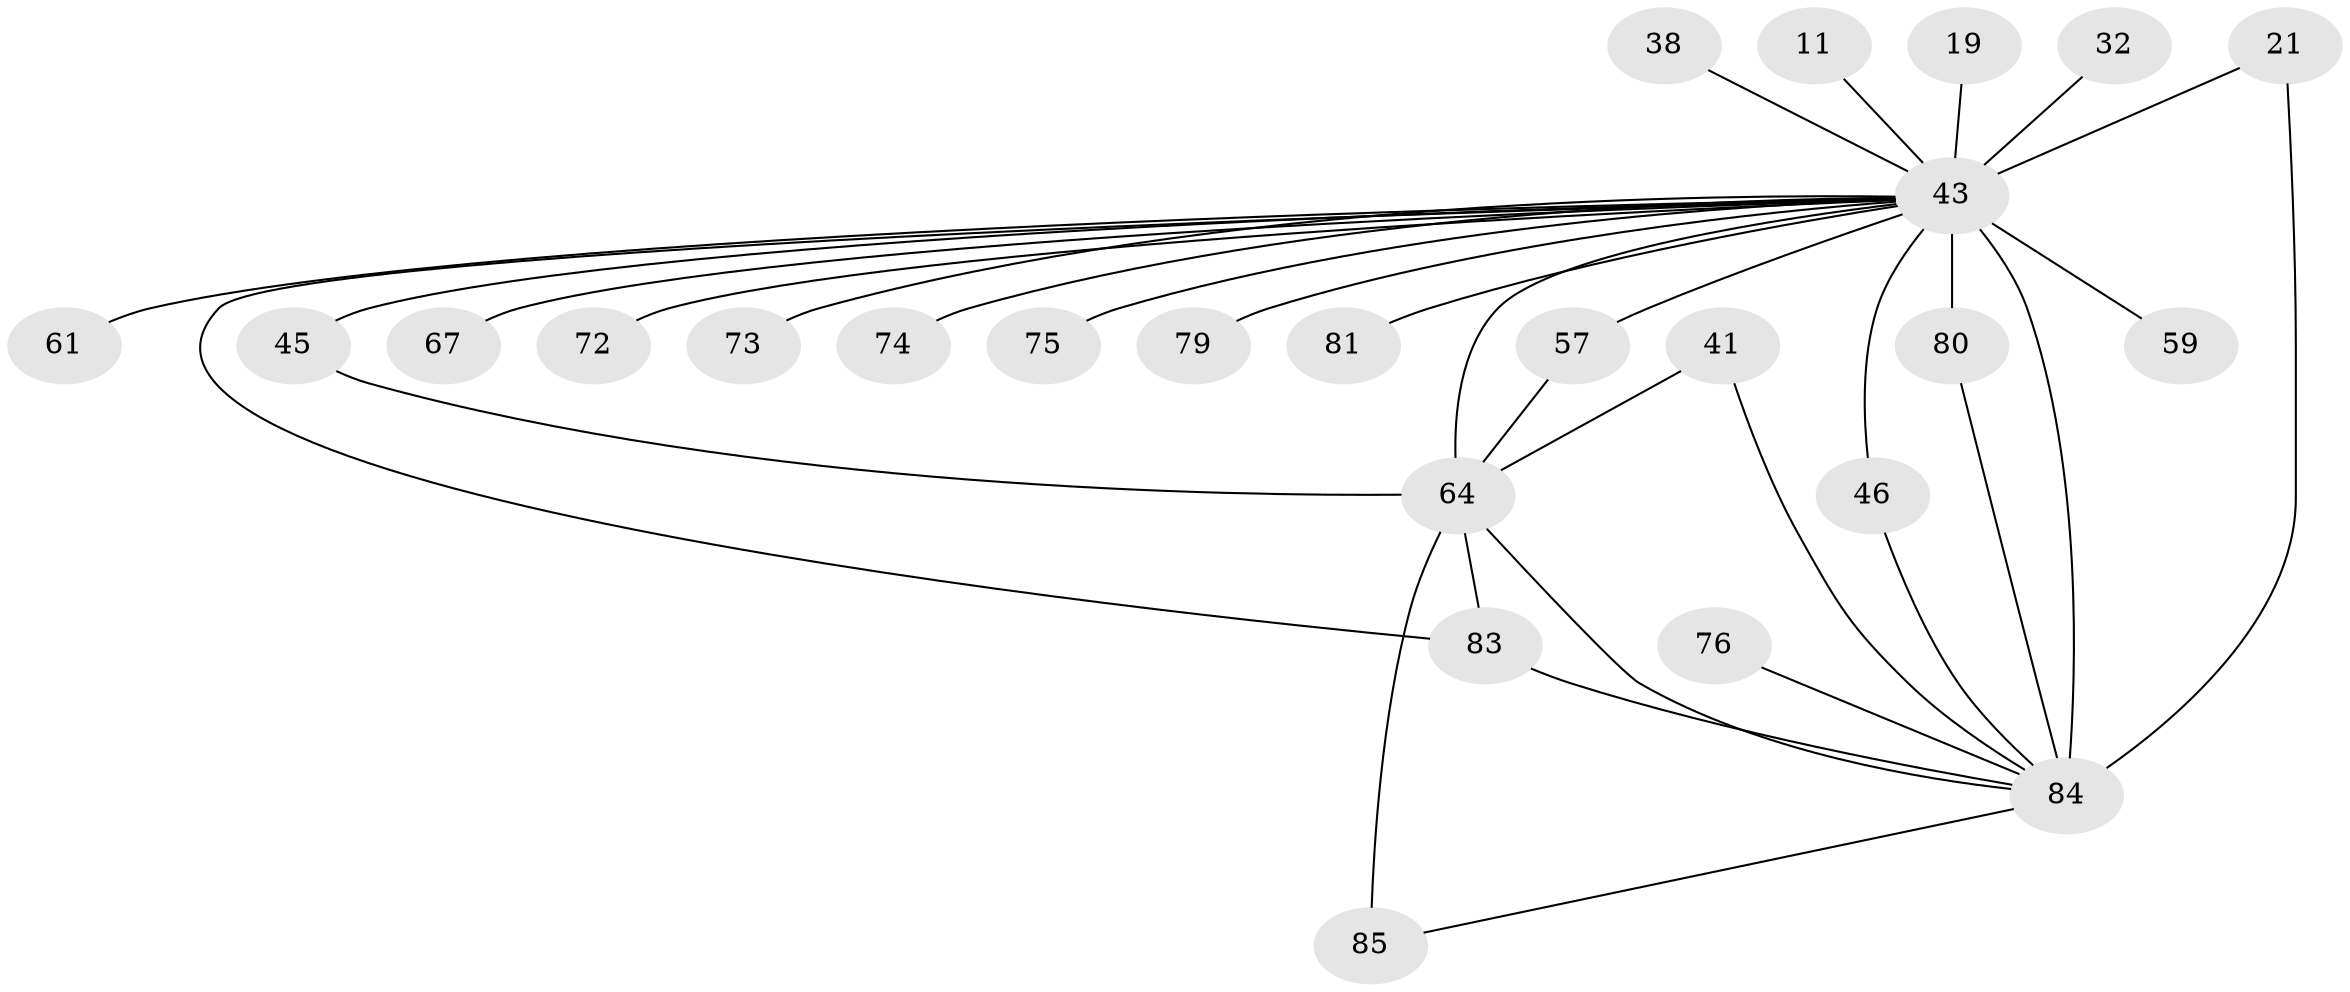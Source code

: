 // original degree distribution, {16: 0.011764705882352941, 24: 0.011764705882352941, 15: 0.011764705882352941, 17: 0.011764705882352941, 25: 0.011764705882352941, 29: 0.011764705882352941, 19: 0.011764705882352941, 10: 0.011764705882352941, 21: 0.023529411764705882, 2: 0.5764705882352941, 5: 0.03529411764705882, 4: 0.09411764705882353, 6: 0.011764705882352941, 3: 0.16470588235294117}
// Generated by graph-tools (version 1.1) at 2025/46/03/04/25 21:46:41]
// undirected, 25 vertices, 34 edges
graph export_dot {
graph [start="1"]
  node [color=gray90,style=filled];
  11;
  19;
  21;
  32;
  38;
  41;
  43 [super="+10+14+16+30+36"];
  45;
  46 [super="+27+40"];
  57 [super="+54"];
  59;
  61;
  64 [super="+58+51+39"];
  67;
  72;
  73;
  74;
  75;
  76 [super="+29"];
  79;
  80 [super="+20+44+71+70"];
  81;
  83 [super="+15+53"];
  84 [super="+82+66+78+55"];
  85 [super="+18"];
  11 -- 43 [weight=2];
  19 -- 43 [weight=2];
  21 -- 84;
  21 -- 43;
  32 -- 43 [weight=2];
  38 -- 43 [weight=2];
  41 -- 64;
  41 -- 84;
  43 -- 64 [weight=19];
  43 -- 67 [weight=2];
  43 -- 72 [weight=2];
  43 -- 73 [weight=2];
  43 -- 74 [weight=2];
  43 -- 75 [weight=2];
  43 -- 79 [weight=2];
  43 -- 80 [weight=14];
  43 -- 81;
  43 -- 46 [weight=2];
  43 -- 57;
  43 -- 59 [weight=2];
  43 -- 61 [weight=2];
  43 -- 84 [weight=29];
  43 -- 45;
  43 -- 83 [weight=2];
  45 -- 64;
  46 -- 84 [weight=2];
  57 -- 64 [weight=3];
  64 -- 83;
  64 -- 84 [weight=14];
  64 -- 85 [weight=2];
  76 -- 84 [weight=3];
  80 -- 84 [weight=2];
  83 -- 84;
  84 -- 85;
}
